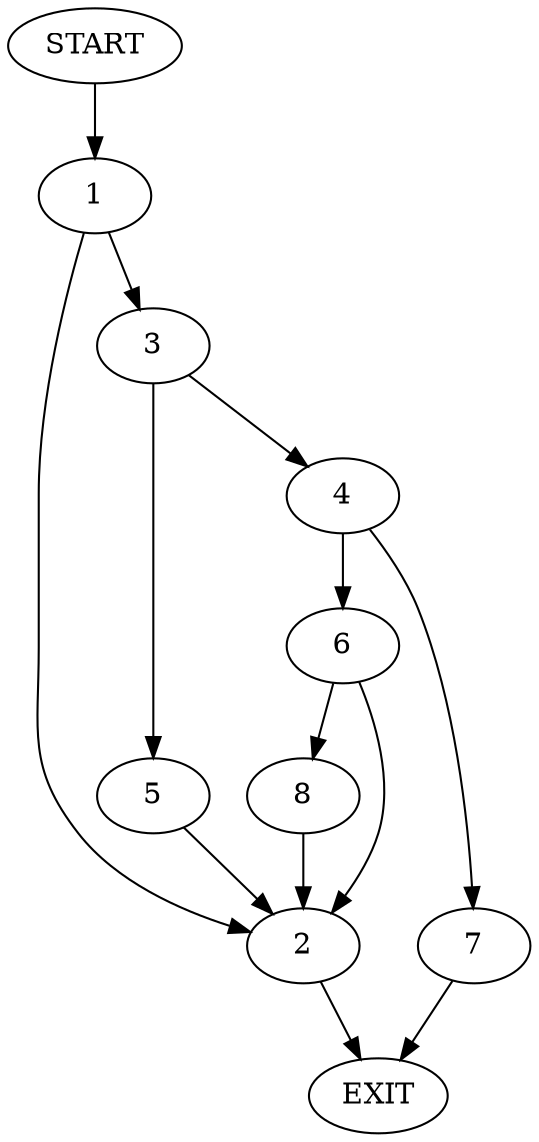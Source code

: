 digraph {
0 [label="START"]
9 [label="EXIT"]
0 -> 1
1 -> 2
1 -> 3
3 -> 4
3 -> 5
2 -> 9
5 -> 2
4 -> 6
4 -> 7
7 -> 9
6 -> 8
6 -> 2
8 -> 2
}
